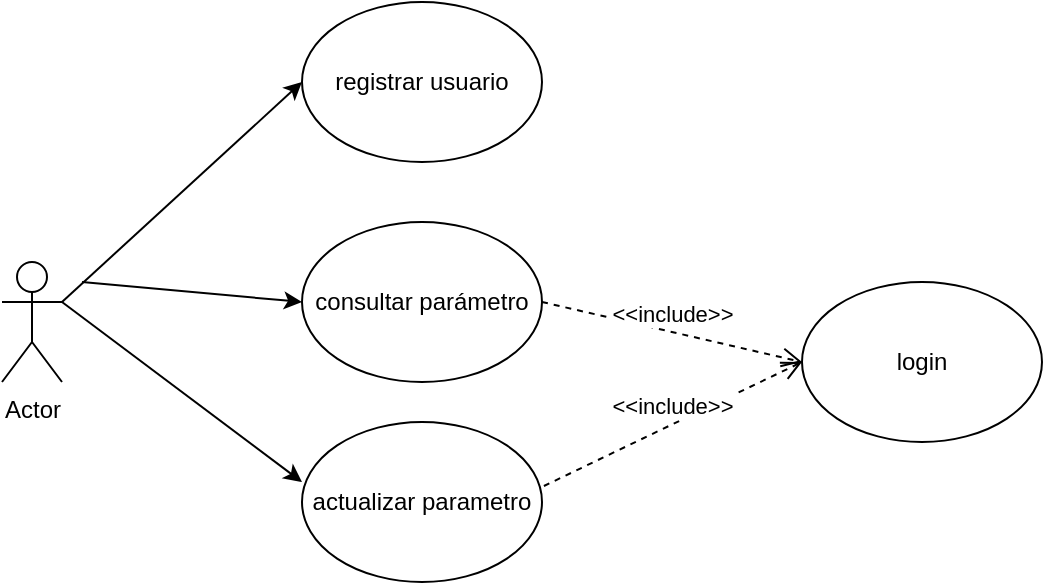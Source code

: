 <mxfile version="27.2.0" pages="3">
  <diagram name="Página-1" id="-VzGEQbuxoVh8vkqBesT">
    <mxGraphModel dx="786" dy="695" grid="1" gridSize="10" guides="1" tooltips="1" connect="1" arrows="1" fold="1" page="1" pageScale="1" pageWidth="827" pageHeight="1169" math="0" shadow="0">
      <root>
        <mxCell id="0" />
        <mxCell id="1" parent="0" />
        <mxCell id="boV97vQTtRB2om5b8dDA-1" value="Actor" style="shape=umlActor;verticalLabelPosition=bottom;verticalAlign=top;html=1;outlineConnect=0;" vertex="1" parent="1">
          <mxGeometry x="90" y="280" width="30" height="60" as="geometry" />
        </mxCell>
        <mxCell id="boV97vQTtRB2om5b8dDA-3" value="registrar usuario" style="ellipse;whiteSpace=wrap;html=1;" vertex="1" parent="1">
          <mxGeometry x="240" y="150" width="120" height="80" as="geometry" />
        </mxCell>
        <mxCell id="boV97vQTtRB2om5b8dDA-4" value="consultar parámetro" style="ellipse;whiteSpace=wrap;html=1;" vertex="1" parent="1">
          <mxGeometry x="240" y="260" width="120" height="80" as="geometry" />
        </mxCell>
        <mxCell id="boV97vQTtRB2om5b8dDA-5" value="actualizar parametro" style="ellipse;whiteSpace=wrap;html=1;" vertex="1" parent="1">
          <mxGeometry x="240" y="360" width="120" height="80" as="geometry" />
        </mxCell>
        <mxCell id="boV97vQTtRB2om5b8dDA-7" value="" style="endArrow=classic;html=1;rounded=0;entryX=0;entryY=0.5;entryDx=0;entryDy=0;" edge="1" parent="1" target="boV97vQTtRB2om5b8dDA-4">
          <mxGeometry width="50" height="50" relative="1" as="geometry">
            <mxPoint x="130" y="290" as="sourcePoint" />
            <mxPoint x="290" y="230" as="targetPoint" />
          </mxGeometry>
        </mxCell>
        <mxCell id="boV97vQTtRB2om5b8dDA-8" value="" style="endArrow=classic;html=1;rounded=0;entryX=0;entryY=0.5;entryDx=0;entryDy=0;exitX=1;exitY=0.333;exitDx=0;exitDy=0;exitPerimeter=0;" edge="1" parent="1" source="boV97vQTtRB2om5b8dDA-1" target="boV97vQTtRB2om5b8dDA-3">
          <mxGeometry width="50" height="50" relative="1" as="geometry">
            <mxPoint x="140" y="250" as="sourcePoint" />
            <mxPoint x="290" y="230" as="targetPoint" />
          </mxGeometry>
        </mxCell>
        <mxCell id="boV97vQTtRB2om5b8dDA-10" value="" style="endArrow=classic;html=1;rounded=0;exitX=1;exitY=0.333;exitDx=0;exitDy=0;exitPerimeter=0;entryX=0;entryY=0.375;entryDx=0;entryDy=0;entryPerimeter=0;" edge="1" parent="1" source="boV97vQTtRB2om5b8dDA-1" target="boV97vQTtRB2om5b8dDA-5">
          <mxGeometry width="50" height="50" relative="1" as="geometry">
            <mxPoint x="240" y="380" as="sourcePoint" />
            <mxPoint x="370" y="300" as="targetPoint" />
          </mxGeometry>
        </mxCell>
        <mxCell id="boV97vQTtRB2om5b8dDA-12" value="login" style="ellipse;whiteSpace=wrap;html=1;" vertex="1" parent="1">
          <mxGeometry x="490" y="290" width="120" height="80" as="geometry" />
        </mxCell>
        <mxCell id="boV97vQTtRB2om5b8dDA-15" value="&amp;lt;&amp;lt;include&amp;gt;&amp;gt;" style="html=1;verticalAlign=bottom;endArrow=open;dashed=1;endSize=8;curved=0;rounded=0;entryX=0;entryY=0.5;entryDx=0;entryDy=0;exitX=1;exitY=0.5;exitDx=0;exitDy=0;" edge="1" parent="1" source="boV97vQTtRB2om5b8dDA-4" target="boV97vQTtRB2om5b8dDA-12">
          <mxGeometry relative="1" as="geometry">
            <mxPoint x="350" y="560" as="sourcePoint" />
            <mxPoint x="270" y="560" as="targetPoint" />
          </mxGeometry>
        </mxCell>
        <mxCell id="boV97vQTtRB2om5b8dDA-16" value="&amp;lt;&amp;lt;include&amp;gt;&amp;gt;" style="html=1;verticalAlign=bottom;endArrow=open;dashed=1;endSize=8;curved=0;rounded=0;entryX=0;entryY=0.5;entryDx=0;entryDy=0;exitX=1.008;exitY=0.4;exitDx=0;exitDy=0;exitPerimeter=0;" edge="1" parent="1" source="boV97vQTtRB2om5b8dDA-5" target="boV97vQTtRB2om5b8dDA-12">
          <mxGeometry relative="1" as="geometry">
            <mxPoint x="450" y="280" as="sourcePoint" />
            <mxPoint x="580" y="280" as="targetPoint" />
          </mxGeometry>
        </mxCell>
      </root>
    </mxGraphModel>
  </diagram>
  <diagram id="l5LMu10dkaxK1_5G2RVV" name="Página-2">
    <mxGraphModel dx="786" dy="695" grid="1" gridSize="10" guides="1" tooltips="1" connect="1" arrows="1" fold="1" page="1" pageScale="1" pageWidth="827" pageHeight="1169" math="0" shadow="0">
      <root>
        <mxCell id="0" />
        <mxCell id="1" parent="0" />
        <mxCell id="xszsc-moYBnDq8dphjnh-1" value="Controller" style="shape=folder;fontStyle=1;spacingTop=10;tabWidth=40;tabHeight=14;tabPosition=left;html=1;whiteSpace=wrap;" vertex="1" parent="1">
          <mxGeometry x="140" y="200" width="130" height="100" as="geometry" />
        </mxCell>
        <mxCell id="xszsc-moYBnDq8dphjnh-5" value="Use" style="endArrow=open;endSize=12;dashed=1;html=1;rounded=0;entryX=0;entryY=0;entryDx=0;entryDy=57;entryPerimeter=0;" edge="1" parent="1" source="xszsc-moYBnDq8dphjnh-1" target="xszsc-moYBnDq8dphjnh-7">
          <mxGeometry width="160" relative="1" as="geometry">
            <mxPoint x="200" y="570" as="sourcePoint" />
            <mxPoint x="211.667" y="360" as="targetPoint" />
          </mxGeometry>
        </mxCell>
        <mxCell id="xszsc-moYBnDq8dphjnh-7" value="Service" style="shape=folder;fontStyle=1;spacingTop=10;tabWidth=40;tabHeight=14;tabPosition=left;html=1;whiteSpace=wrap;" vertex="1" parent="1">
          <mxGeometry x="360" y="190" width="130" height="100" as="geometry" />
        </mxCell>
        <mxCell id="xszsc-moYBnDq8dphjnh-8" value="repository" style="shape=folder;fontStyle=1;spacingTop=10;tabWidth=40;tabHeight=14;tabPosition=left;html=1;whiteSpace=wrap;" vertex="1" parent="1">
          <mxGeometry x="140" y="370" width="130" height="100" as="geometry" />
        </mxCell>
        <mxCell id="xszsc-moYBnDq8dphjnh-9" value="security" style="shape=folder;fontStyle=1;spacingTop=10;tabWidth=40;tabHeight=14;tabPosition=left;html=1;whiteSpace=wrap;" vertex="1" parent="1">
          <mxGeometry x="140" y="50" width="130" height="100" as="geometry" />
        </mxCell>
        <mxCell id="xszsc-moYBnDq8dphjnh-10" value="Access" style="endArrow=open;endSize=12;dashed=1;html=1;rounded=0;entryX=0.5;entryY=1;entryDx=0;entryDy=0;entryPerimeter=0;exitX=0;exitY=0;exitDx=85;exitDy=14;exitPerimeter=0;" edge="1" parent="1" source="xszsc-moYBnDq8dphjnh-1" target="xszsc-moYBnDq8dphjnh-9">
          <mxGeometry width="160" relative="1" as="geometry">
            <mxPoint x="340" y="240" as="sourcePoint" />
            <mxPoint x="430" y="240" as="targetPoint" />
          </mxGeometry>
        </mxCell>
        <mxCell id="xszsc-moYBnDq8dphjnh-11" value="Use" style="endArrow=open;endSize=12;dashed=1;html=1;rounded=0;entryX=0;entryY=0;entryDx=85;entryDy=14;entryPerimeter=0;exitX=0.5;exitY=1;exitDx=0;exitDy=0;exitPerimeter=0;" edge="1" parent="1" source="xszsc-moYBnDq8dphjnh-7" target="xszsc-moYBnDq8dphjnh-8">
          <mxGeometry width="160" relative="1" as="geometry">
            <mxPoint x="130" y="410" as="sourcePoint" />
            <mxPoint x="220" y="410" as="targetPoint" />
            <Array as="points">
              <mxPoint x="425" y="340" />
              <mxPoint x="225" y="340" />
            </Array>
          </mxGeometry>
        </mxCell>
        <mxCell id="xszsc-moYBnDq8dphjnh-12" value="util" style="shape=folder;fontStyle=1;spacingTop=10;tabWidth=40;tabHeight=14;tabPosition=left;html=1;whiteSpace=wrap;" vertex="1" parent="1">
          <mxGeometry x="430" y="380" width="130" height="100" as="geometry" />
        </mxCell>
        <mxCell id="xszsc-moYBnDq8dphjnh-13" value="Use" style="endArrow=open;endSize=12;dashed=1;html=1;rounded=0;entryX=0;entryY=0;entryDx=85;entryDy=14;entryPerimeter=0;" edge="1" parent="1" target="xszsc-moYBnDq8dphjnh-12">
          <mxGeometry width="160" relative="1" as="geometry">
            <mxPoint x="420" y="290" as="sourcePoint" />
            <mxPoint x="460" y="424" as="targetPoint" />
            <Array as="points">
              <mxPoint x="420" y="340" />
              <mxPoint x="515" y="340" />
            </Array>
          </mxGeometry>
        </mxCell>
      </root>
    </mxGraphModel>
  </diagram>
  <diagram id="xCoYrjDz7-dUIPZTla_K" name="Página-3">
    <mxGraphModel dx="786" dy="695" grid="1" gridSize="10" guides="1" tooltips="1" connect="1" arrows="1" fold="1" page="1" pageScale="1" pageWidth="827" pageHeight="1169" math="0" shadow="0">
      <root>
        <mxCell id="0" />
        <mxCell id="1" parent="0" />
        <mxCell id="WfddzlaAuoYm55UrmhK5-1" value="Actor" style="shape=umlActor;verticalLabelPosition=bottom;verticalAlign=top;html=1;" vertex="1" parent="1">
          <mxGeometry x="70" y="270" width="30" height="60" as="geometry" />
        </mxCell>
        <mxCell id="WfddzlaAuoYm55UrmhK5-2" value="" style="shape=umlLifeline;perimeter=lifelinePerimeter;whiteSpace=wrap;html=1;container=1;dropTarget=0;collapsible=0;recursiveResize=0;outlineConnect=0;portConstraint=eastwest;newEdgeStyle={&quot;curved&quot;:0,&quot;rounded&quot;:0};participant=umlEntity;" vertex="1" parent="1">
          <mxGeometry x="510" y="136" width="40" height="300" as="geometry" />
        </mxCell>
        <mxCell id="WfddzlaAuoYm55UrmhK5-19" value="" style="html=1;points=[[0,0,0,0,5],[0,1,0,0,-5],[1,0,0,0,5],[1,1,0,0,-5]];perimeter=orthogonalPerimeter;outlineConnect=0;targetShapes=umlLifeline;portConstraint=eastwest;newEdgeStyle={&quot;curved&quot;:0,&quot;rounded&quot;:0};" vertex="1" parent="WfddzlaAuoYm55UrmhK5-2">
          <mxGeometry x="15" y="194" width="10" height="36" as="geometry" />
        </mxCell>
        <mxCell id="WfddzlaAuoYm55UrmhK5-3" value="" style="shape=umlLifeline;perimeter=lifelinePerimeter;whiteSpace=wrap;html=1;container=1;dropTarget=0;collapsible=0;recursiveResize=0;outlineConnect=0;portConstraint=eastwest;newEdgeStyle={&quot;curved&quot;:0,&quot;rounded&quot;:0};participant=umlBoundary;" vertex="1" parent="1">
          <mxGeometry x="170" y="150" width="50" height="300" as="geometry" />
        </mxCell>
        <mxCell id="WfddzlaAuoYm55UrmhK5-13" value="" style="html=1;points=[[0,0,0,0,5],[0,1,0,0,-5],[1,0,0,0,5],[1,1,0,0,-5]];perimeter=orthogonalPerimeter;outlineConnect=0;targetShapes=umlLifeline;portConstraint=eastwest;newEdgeStyle={&quot;curved&quot;:0,&quot;rounded&quot;:0};" vertex="1" parent="WfddzlaAuoYm55UrmhK5-3">
          <mxGeometry x="20" y="80" width="10" height="180" as="geometry" />
        </mxCell>
        <mxCell id="WfddzlaAuoYm55UrmhK5-14" value="crear usuario" style="html=1;verticalAlign=bottom;endArrow=block;curved=0;rounded=0;entryX=0;entryY=0;entryDx=0;entryDy=5;" edge="1" target="WfddzlaAuoYm55UrmhK5-13" parent="WfddzlaAuoYm55UrmhK5-3">
          <mxGeometry relative="1" as="geometry">
            <mxPoint x="-50" y="85" as="sourcePoint" />
          </mxGeometry>
        </mxCell>
        <mxCell id="WfddzlaAuoYm55UrmhK5-15" value="información usuario" style="html=1;verticalAlign=bottom;endArrow=open;dashed=1;endSize=8;curved=0;rounded=0;exitX=0;exitY=1;exitDx=0;exitDy=-5;" edge="1" source="WfddzlaAuoYm55UrmhK5-13" parent="WfddzlaAuoYm55UrmhK5-3">
          <mxGeometry relative="1" as="geometry">
            <mxPoint x="-60" y="255" as="targetPoint" />
          </mxGeometry>
        </mxCell>
        <mxCell id="WfddzlaAuoYm55UrmhK5-5" value="" style="shape=umlLifeline;perimeter=lifelinePerimeter;whiteSpace=wrap;html=1;container=1;dropTarget=0;collapsible=0;recursiveResize=0;outlineConnect=0;portConstraint=eastwest;newEdgeStyle={&quot;curved&quot;:0,&quot;rounded&quot;:0};participant=umlControl;" vertex="1" parent="1">
          <mxGeometry x="317.5" y="140" width="40" height="300" as="geometry" />
        </mxCell>
        <mxCell id="WfddzlaAuoYm55UrmhK5-16" value="" style="html=1;points=[[0,0,0,0,5],[0,1,0,0,-5],[1,0,0,0,5],[1,1,0,0,-5]];perimeter=orthogonalPerimeter;outlineConnect=0;targetShapes=umlLifeline;portConstraint=eastwest;newEdgeStyle={&quot;curved&quot;:0,&quot;rounded&quot;:0};" vertex="1" parent="WfddzlaAuoYm55UrmhK5-5">
          <mxGeometry x="15.5" y="100" width="10" height="150" as="geometry" />
        </mxCell>
        <mxCell id="WfddzlaAuoYm55UrmhK5-7" value="Controller" style="text;align=center;fontStyle=1;verticalAlign=middle;spacingLeft=3;spacingRight=3;strokeColor=none;rotatable=0;points=[[0,0.5],[1,0.5]];portConstraint=eastwest;html=1;" vertex="1" parent="1">
          <mxGeometry x="155" y="114" width="80" height="26" as="geometry" />
        </mxCell>
        <mxCell id="WfddzlaAuoYm55UrmhK5-8" value="Service Usuario" style="text;align=center;fontStyle=1;verticalAlign=middle;spacingLeft=3;spacingRight=3;strokeColor=none;rotatable=0;points=[[0,0.5],[1,0.5]];portConstraint=eastwest;html=1;" vertex="1" parent="1">
          <mxGeometry x="284" y="114" width="80" height="26" as="geometry" />
        </mxCell>
        <mxCell id="WfddzlaAuoYm55UrmhK5-17" value="crear usuario" style="html=1;verticalAlign=bottom;endArrow=block;curved=0;rounded=0;entryX=0;entryY=0;entryDx=0;entryDy=5;" edge="1" target="WfddzlaAuoYm55UrmhK5-16" parent="1" source="WfddzlaAuoYm55UrmhK5-3">
          <mxGeometry relative="1" as="geometry">
            <mxPoint x="339" y="225" as="sourcePoint" />
          </mxGeometry>
        </mxCell>
        <mxCell id="WfddzlaAuoYm55UrmhK5-9" value="repository" style="text;align=center;fontStyle=1;verticalAlign=middle;spacingLeft=3;spacingRight=3;strokeColor=none;rotatable=0;points=[[0,0.5],[1,0.5]];portConstraint=eastwest;html=1;" vertex="1" parent="1">
          <mxGeometry x="490" y="112" width="80" height="26" as="geometry" />
        </mxCell>
        <mxCell id="WfddzlaAuoYm55UrmhK5-18" value="información usuario" style="html=1;verticalAlign=bottom;endArrow=open;dashed=1;endSize=8;curved=0;rounded=0;exitX=0;exitY=1;exitDx=0;exitDy=-5;" edge="1" source="WfddzlaAuoYm55UrmhK5-16" parent="1" target="WfddzlaAuoYm55UrmhK5-3">
          <mxGeometry relative="1" as="geometry">
            <mxPoint x="339" y="295" as="targetPoint" />
          </mxGeometry>
        </mxCell>
        <mxCell id="WfddzlaAuoYm55UrmhK5-20" value="guardar usuario" style="html=1;verticalAlign=bottom;endArrow=block;curved=0;rounded=0;entryX=0;entryY=0;entryDx=0;entryDy=5;" edge="1" parent="1">
          <mxGeometry relative="1" as="geometry">
            <mxPoint x="343" y="336" as="sourcePoint" />
            <mxPoint x="525" y="336" as="targetPoint" />
            <mxPoint as="offset" />
          </mxGeometry>
        </mxCell>
        <mxCell id="WfddzlaAuoYm55UrmhK5-21" value="usuario guardado" style="html=1;verticalAlign=bottom;endArrow=open;dashed=1;endSize=8;curved=0;rounded=0;exitX=0;exitY=1;exitDx=0;exitDy=-5;" edge="1" source="WfddzlaAuoYm55UrmhK5-19" parent="1" target="WfddzlaAuoYm55UrmhK5-16">
          <mxGeometry relative="1" as="geometry">
            <mxPoint x="350" y="361" as="targetPoint" />
          </mxGeometry>
        </mxCell>
        <mxCell id="WfddzlaAuoYm55UrmhK5-22" value="" style="shape=umlLifeline;perimeter=lifelinePerimeter;whiteSpace=wrap;html=1;container=1;dropTarget=0;collapsible=0;recursiveResize=0;outlineConnect=0;portConstraint=eastwest;newEdgeStyle={&quot;curved&quot;:0,&quot;rounded&quot;:0};participant=umlControl;" vertex="1" parent="1">
          <mxGeometry x="413.5" y="140" width="40" height="300" as="geometry" />
        </mxCell>
        <mxCell id="WfddzlaAuoYm55UrmhK5-23" value="" style="html=1;points=[[0,0,0,0,5],[0,1,0,0,-5],[1,0,0,0,5],[1,1,0,0,-5]];perimeter=orthogonalPerimeter;outlineConnect=0;targetShapes=umlLifeline;portConstraint=eastwest;newEdgeStyle={&quot;curved&quot;:0,&quot;rounded&quot;:0};" vertex="1" parent="WfddzlaAuoYm55UrmhK5-22">
          <mxGeometry x="15.5" y="100" width="10" height="70" as="geometry" />
        </mxCell>
        <mxCell id="WfddzlaAuoYm55UrmhK5-24" value="Service JWT" style="text;align=center;fontStyle=1;verticalAlign=middle;spacingLeft=3;spacingRight=3;strokeColor=none;rotatable=0;points=[[0,0.5],[1,0.5]];portConstraint=eastwest;html=1;" vertex="1" parent="1">
          <mxGeometry x="393.5" y="114" width="80" height="26" as="geometry" />
        </mxCell>
        <mxCell id="WfddzlaAuoYm55UrmhK5-25" value="crear JWT" style="html=1;verticalAlign=bottom;endArrow=block;curved=0;rounded=0;entryX=0;entryY=0;entryDx=0;entryDy=5;entryPerimeter=0;" edge="1" parent="1">
          <mxGeometry relative="1" as="geometry">
            <mxPoint x="337" y="265" as="sourcePoint" />
            <mxPoint x="429" y="265" as="targetPoint" />
          </mxGeometry>
        </mxCell>
        <mxCell id="WfddzlaAuoYm55UrmhK5-26" value="JWT creado" style="html=1;verticalAlign=bottom;endArrow=open;dashed=1;endSize=8;curved=0;rounded=0;" edge="1" parent="1">
          <mxGeometry relative="1" as="geometry">
            <mxPoint x="343" y="298" as="targetPoint" />
            <mxPoint x="429" y="298" as="sourcePoint" />
          </mxGeometry>
        </mxCell>
      </root>
    </mxGraphModel>
  </diagram>
</mxfile>
